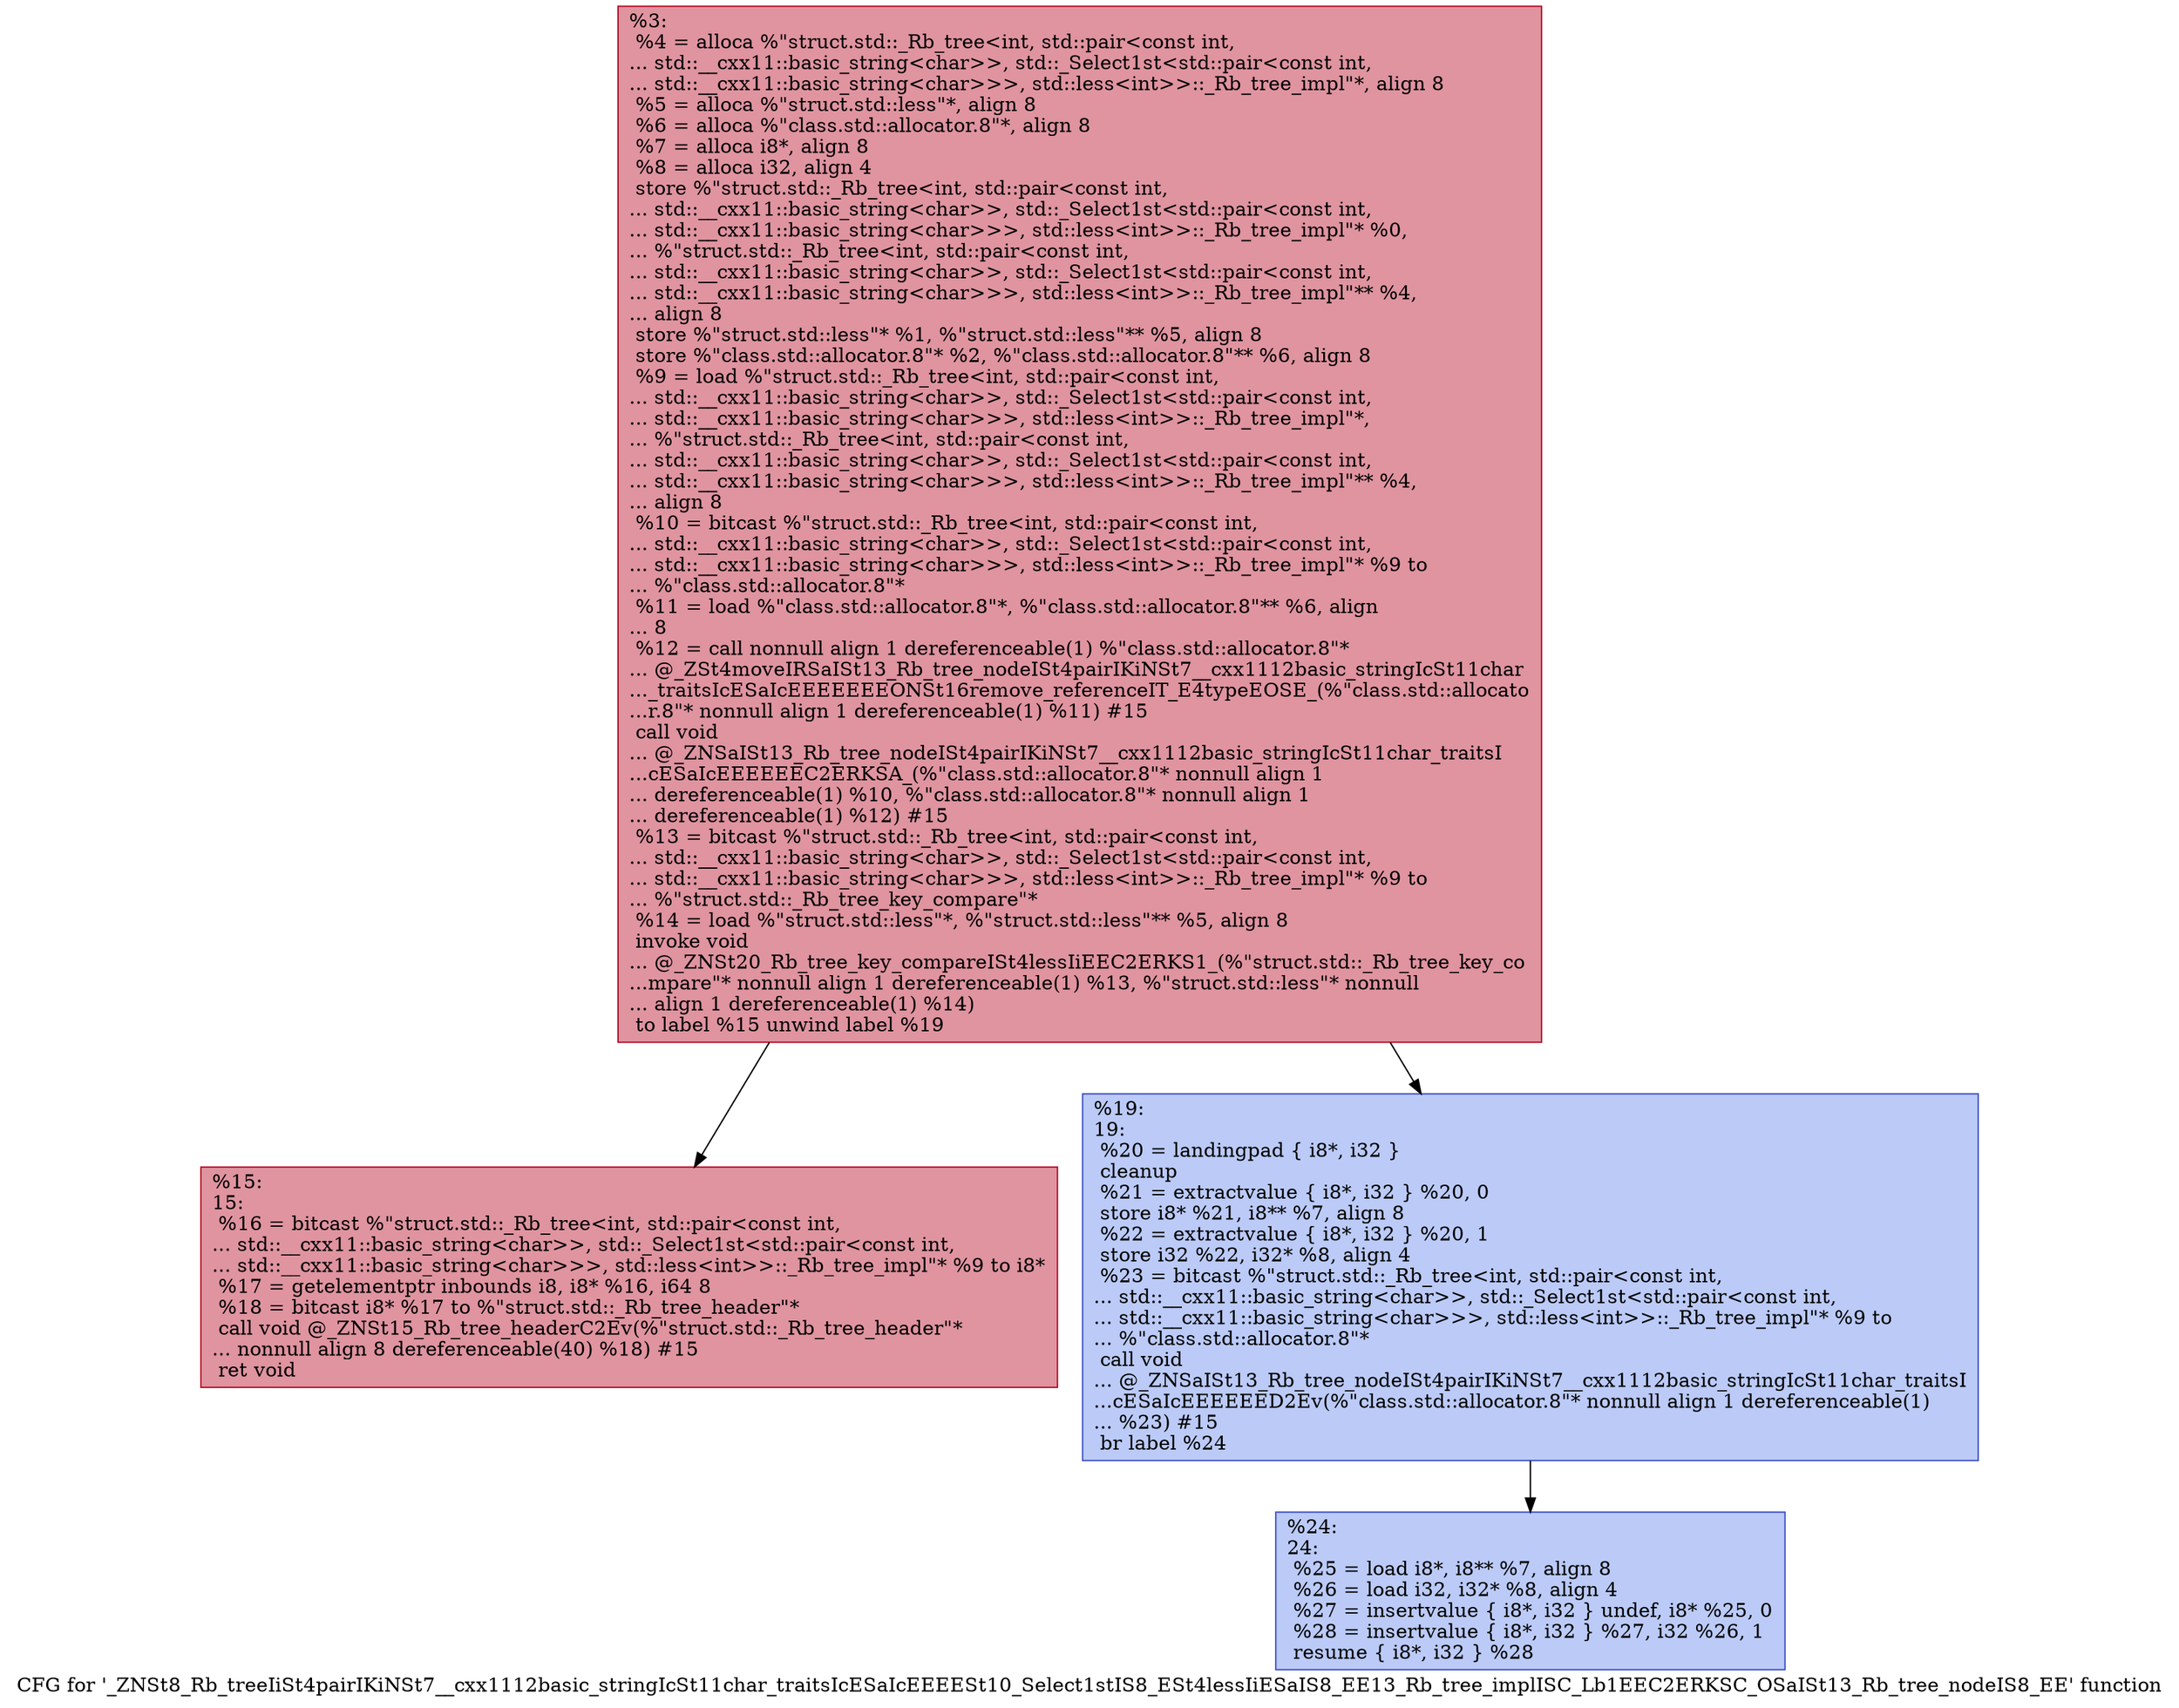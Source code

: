 digraph "CFG for '_ZNSt8_Rb_treeIiSt4pairIKiNSt7__cxx1112basic_stringIcSt11char_traitsIcESaIcEEEESt10_Select1stIS8_ESt4lessIiESaIS8_EE13_Rb_tree_implISC_Lb1EEC2ERKSC_OSaISt13_Rb_tree_nodeIS8_EE' function" {
	label="CFG for '_ZNSt8_Rb_treeIiSt4pairIKiNSt7__cxx1112basic_stringIcSt11char_traitsIcESaIcEEEESt10_Select1stIS8_ESt4lessIiESaIS8_EE13_Rb_tree_implISC_Lb1EEC2ERKSC_OSaISt13_Rb_tree_nodeIS8_EE' function";

	Node0x561d2df34e00 [shape=record,color="#b70d28ff", style=filled, fillcolor="#b70d2870",label="{%3:\l  %4 = alloca %\"struct.std::_Rb_tree\<int, std::pair\<const int,\l... std::__cxx11::basic_string\<char\>\>, std::_Select1st\<std::pair\<const int,\l... std::__cxx11::basic_string\<char\>\>\>, std::less\<int\>\>::_Rb_tree_impl\"*, align 8\l  %5 = alloca %\"struct.std::less\"*, align 8\l  %6 = alloca %\"class.std::allocator.8\"*, align 8\l  %7 = alloca i8*, align 8\l  %8 = alloca i32, align 4\l  store %\"struct.std::_Rb_tree\<int, std::pair\<const int,\l... std::__cxx11::basic_string\<char\>\>, std::_Select1st\<std::pair\<const int,\l... std::__cxx11::basic_string\<char\>\>\>, std::less\<int\>\>::_Rb_tree_impl\"* %0,\l... %\"struct.std::_Rb_tree\<int, std::pair\<const int,\l... std::__cxx11::basic_string\<char\>\>, std::_Select1st\<std::pair\<const int,\l... std::__cxx11::basic_string\<char\>\>\>, std::less\<int\>\>::_Rb_tree_impl\"** %4,\l... align 8\l  store %\"struct.std::less\"* %1, %\"struct.std::less\"** %5, align 8\l  store %\"class.std::allocator.8\"* %2, %\"class.std::allocator.8\"** %6, align 8\l  %9 = load %\"struct.std::_Rb_tree\<int, std::pair\<const int,\l... std::__cxx11::basic_string\<char\>\>, std::_Select1st\<std::pair\<const int,\l... std::__cxx11::basic_string\<char\>\>\>, std::less\<int\>\>::_Rb_tree_impl\"*,\l... %\"struct.std::_Rb_tree\<int, std::pair\<const int,\l... std::__cxx11::basic_string\<char\>\>, std::_Select1st\<std::pair\<const int,\l... std::__cxx11::basic_string\<char\>\>\>, std::less\<int\>\>::_Rb_tree_impl\"** %4,\l... align 8\l  %10 = bitcast %\"struct.std::_Rb_tree\<int, std::pair\<const int,\l... std::__cxx11::basic_string\<char\>\>, std::_Select1st\<std::pair\<const int,\l... std::__cxx11::basic_string\<char\>\>\>, std::less\<int\>\>::_Rb_tree_impl\"* %9 to\l... %\"class.std::allocator.8\"*\l  %11 = load %\"class.std::allocator.8\"*, %\"class.std::allocator.8\"** %6, align\l... 8\l  %12 = call nonnull align 1 dereferenceable(1) %\"class.std::allocator.8\"*\l... @_ZSt4moveIRSaISt13_Rb_tree_nodeISt4pairIKiNSt7__cxx1112basic_stringIcSt11char\l..._traitsIcESaIcEEEEEEEONSt16remove_referenceIT_E4typeEOSE_(%\"class.std::allocato\l...r.8\"* nonnull align 1 dereferenceable(1) %11) #15\l  call void\l... @_ZNSaISt13_Rb_tree_nodeISt4pairIKiNSt7__cxx1112basic_stringIcSt11char_traitsI\l...cESaIcEEEEEEC2ERKSA_(%\"class.std::allocator.8\"* nonnull align 1\l... dereferenceable(1) %10, %\"class.std::allocator.8\"* nonnull align 1\l... dereferenceable(1) %12) #15\l  %13 = bitcast %\"struct.std::_Rb_tree\<int, std::pair\<const int,\l... std::__cxx11::basic_string\<char\>\>, std::_Select1st\<std::pair\<const int,\l... std::__cxx11::basic_string\<char\>\>\>, std::less\<int\>\>::_Rb_tree_impl\"* %9 to\l... %\"struct.std::_Rb_tree_key_compare\"*\l  %14 = load %\"struct.std::less\"*, %\"struct.std::less\"** %5, align 8\l  invoke void\l... @_ZNSt20_Rb_tree_key_compareISt4lessIiEEC2ERKS1_(%\"struct.std::_Rb_tree_key_co\l...mpare\"* nonnull align 1 dereferenceable(1) %13, %\"struct.std::less\"* nonnull\l... align 1 dereferenceable(1) %14)\l          to label %15 unwind label %19\l}"];
	Node0x561d2df34e00 -> Node0x561d2df35800;
	Node0x561d2df34e00 -> Node0x561d2df35890;
	Node0x561d2df35800 [shape=record,color="#b70d28ff", style=filled, fillcolor="#b70d2870",label="{%15:\l15:                                               \l  %16 = bitcast %\"struct.std::_Rb_tree\<int, std::pair\<const int,\l... std::__cxx11::basic_string\<char\>\>, std::_Select1st\<std::pair\<const int,\l... std::__cxx11::basic_string\<char\>\>\>, std::less\<int\>\>::_Rb_tree_impl\"* %9 to i8*\l  %17 = getelementptr inbounds i8, i8* %16, i64 8\l  %18 = bitcast i8* %17 to %\"struct.std::_Rb_tree_header\"*\l  call void @_ZNSt15_Rb_tree_headerC2Ev(%\"struct.std::_Rb_tree_header\"*\l... nonnull align 8 dereferenceable(40) %18) #15\l  ret void\l}"];
	Node0x561d2df35890 [shape=record,color="#3d50c3ff", style=filled, fillcolor="#6687ed70",label="{%19:\l19:                                               \l  %20 = landingpad \{ i8*, i32 \}\l          cleanup\l  %21 = extractvalue \{ i8*, i32 \} %20, 0\l  store i8* %21, i8** %7, align 8\l  %22 = extractvalue \{ i8*, i32 \} %20, 1\l  store i32 %22, i32* %8, align 4\l  %23 = bitcast %\"struct.std::_Rb_tree\<int, std::pair\<const int,\l... std::__cxx11::basic_string\<char\>\>, std::_Select1st\<std::pair\<const int,\l... std::__cxx11::basic_string\<char\>\>\>, std::less\<int\>\>::_Rb_tree_impl\"* %9 to\l... %\"class.std::allocator.8\"*\l  call void\l... @_ZNSaISt13_Rb_tree_nodeISt4pairIKiNSt7__cxx1112basic_stringIcSt11char_traitsI\l...cESaIcEEEEEED2Ev(%\"class.std::allocator.8\"* nonnull align 1 dereferenceable(1)\l... %23) #15\l  br label %24\l}"];
	Node0x561d2df35890 -> Node0x561d2df36430;
	Node0x561d2df36430 [shape=record,color="#3d50c3ff", style=filled, fillcolor="#6687ed70",label="{%24:\l24:                                               \l  %25 = load i8*, i8** %7, align 8\l  %26 = load i32, i32* %8, align 4\l  %27 = insertvalue \{ i8*, i32 \} undef, i8* %25, 0\l  %28 = insertvalue \{ i8*, i32 \} %27, i32 %26, 1\l  resume \{ i8*, i32 \} %28\l}"];
}
